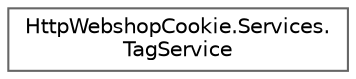 digraph "Graphical Class Hierarchy"
{
 // LATEX_PDF_SIZE
  bgcolor="transparent";
  edge [fontname=Helvetica,fontsize=10,labelfontname=Helvetica,labelfontsize=10];
  node [fontname=Helvetica,fontsize=10,shape=box,height=0.2,width=0.4];
  rankdir="LR";
  Node0 [id="Node000000",label="HttpWebshopCookie.Services.\lTagService",height=0.2,width=0.4,color="grey40", fillcolor="white", style="filled",URL="$class_http_webshop_cookie_1_1_services_1_1_tag_service.html",tooltip="Service class for managing tags."];
}

